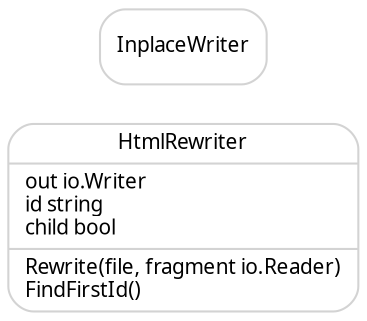 graph {

graph[fontname="'Source Sans Pro', sans-serif", fontsize=12.0];

node[shape=Mrecord, fontname="'Source Sans Pro', sans-serif", fontsize=10.0,
color=lightgray, style=filled, fillcolor=white];

edge [color=lightgray]
splines=line
rankdir=LR


HtmlRewriter[label="HtmlRewriter|out io.Writer\lid string\lchild bool\l|Rewrite(file, fragment io.Reader)\lFindFirstId()\l"]

InplaceWriter
}
